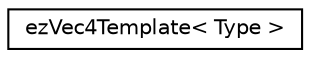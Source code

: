 digraph "Graphical Class Hierarchy"
{
 // LATEX_PDF_SIZE
  edge [fontname="Helvetica",fontsize="10",labelfontname="Helvetica",labelfontsize="10"];
  node [fontname="Helvetica",fontsize="10",shape=record];
  rankdir="LR";
  Node0 [label="ezVec4Template\< Type \>",height=0.2,width=0.4,color="black", fillcolor="white", style="filled",URL="$da/dd2/classez_vec4_template.htm",tooltip="A 4-component vector class."];
}
